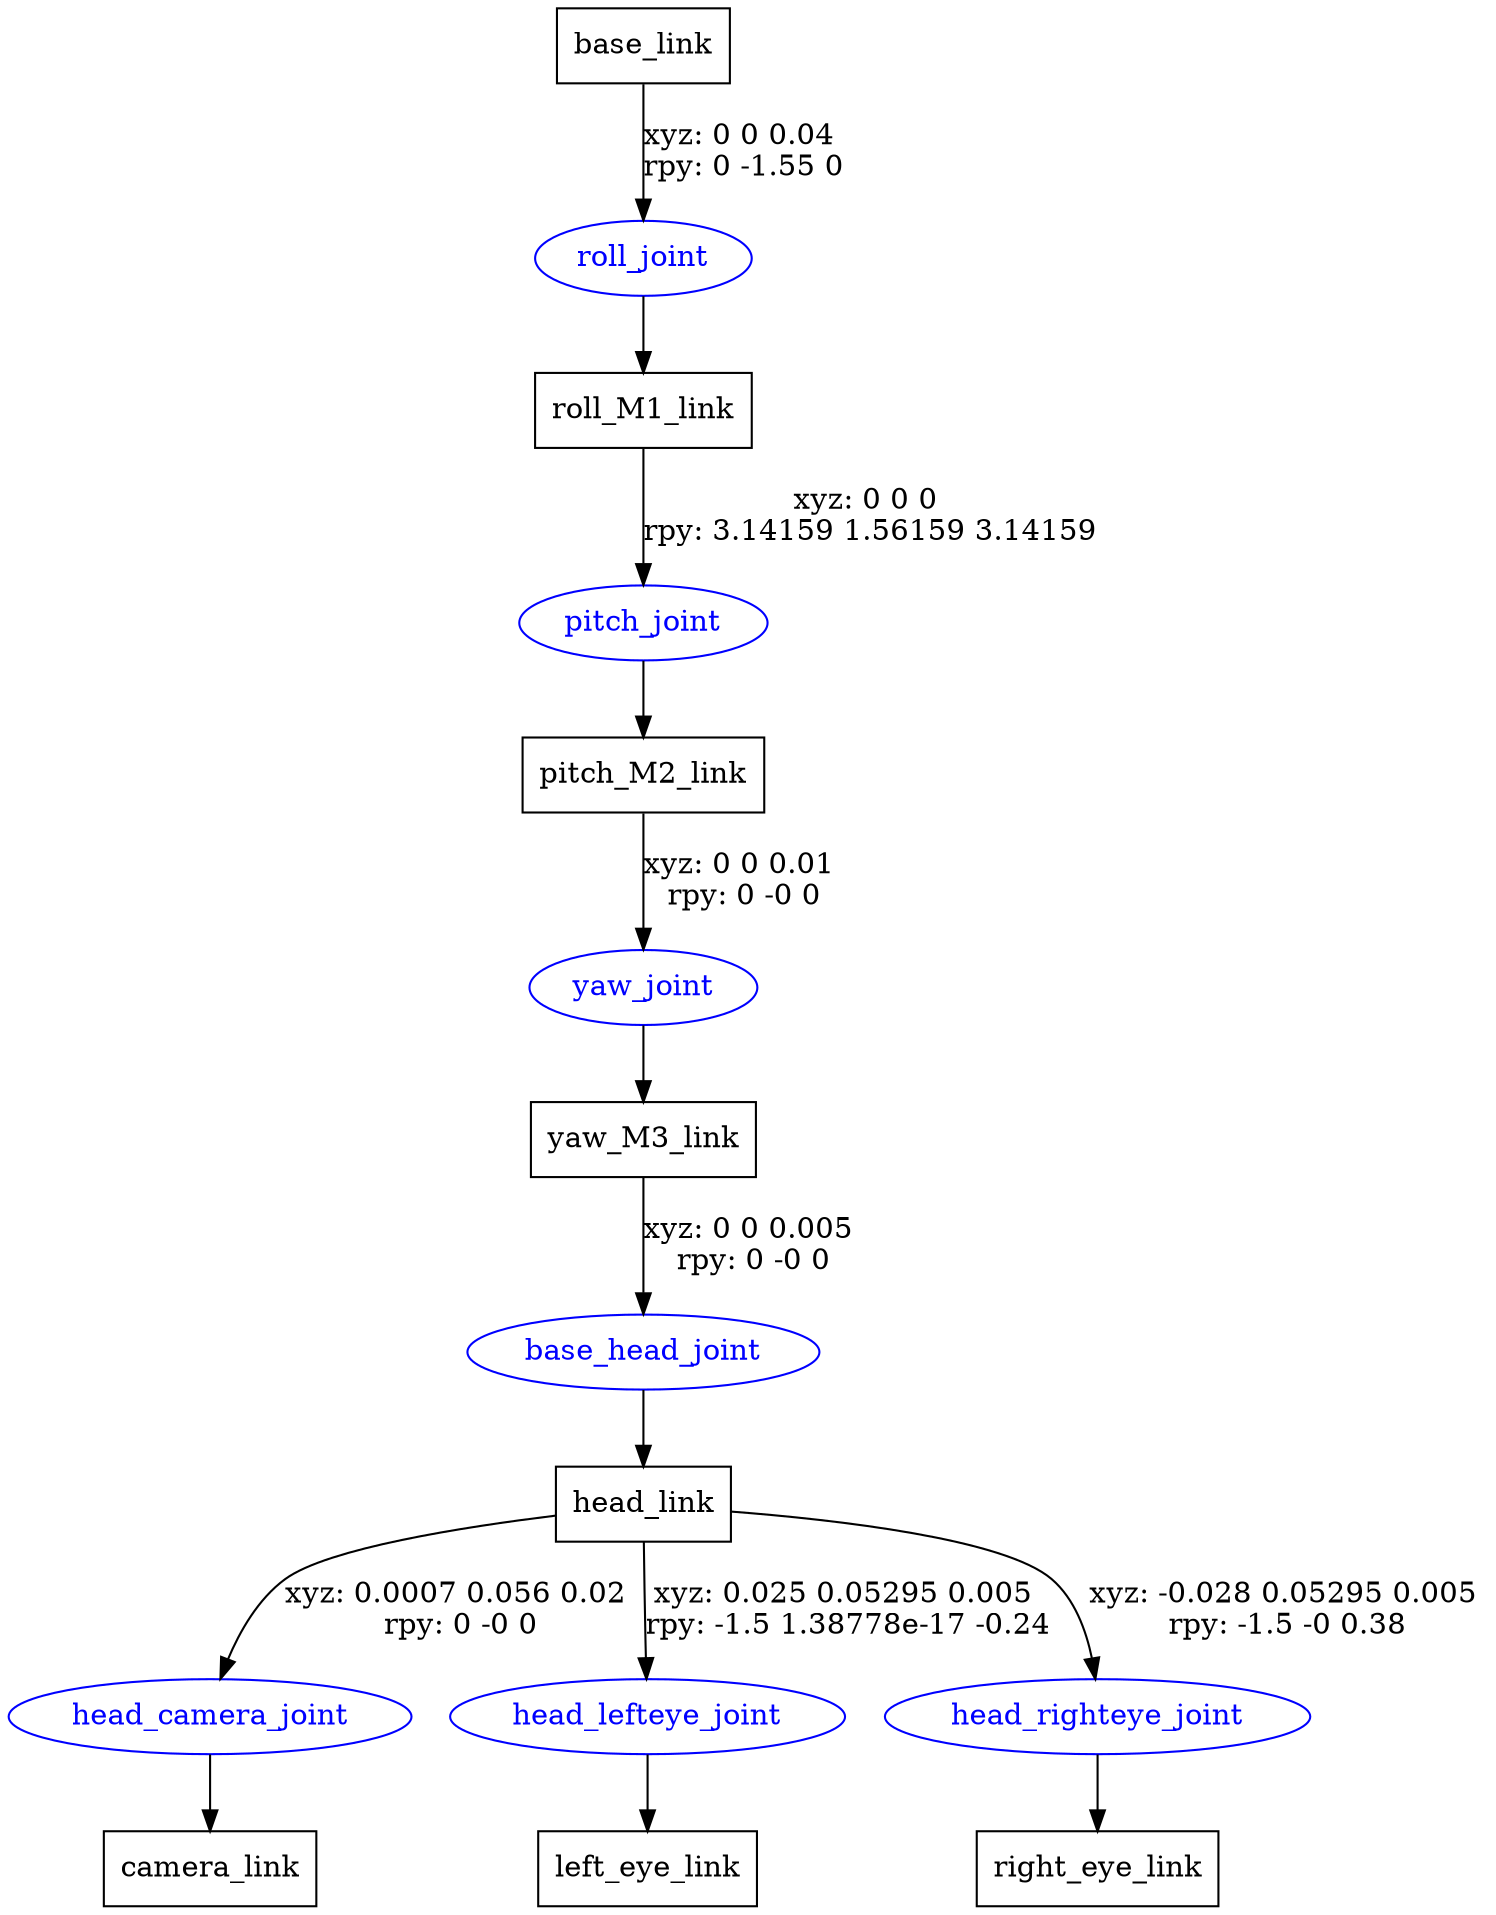 digraph G {
node [shape=box];
"base_link" [label="base_link"];
"roll_M1_link" [label="roll_M1_link"];
"pitch_M2_link" [label="pitch_M2_link"];
"yaw_M3_link" [label="yaw_M3_link"];
"head_link" [label="head_link"];
"camera_link" [label="camera_link"];
"left_eye_link" [label="left_eye_link"];
"right_eye_link" [label="right_eye_link"];
node [shape=ellipse, color=blue, fontcolor=blue];
"base_link" -> "roll_joint" [label="xyz: 0 0 0.04 \nrpy: 0 -1.55 0"]
"roll_joint" -> "roll_M1_link"
"roll_M1_link" -> "pitch_joint" [label="xyz: 0 0 0 \nrpy: 3.14159 1.56159 3.14159"]
"pitch_joint" -> "pitch_M2_link"
"pitch_M2_link" -> "yaw_joint" [label="xyz: 0 0 0.01 \nrpy: 0 -0 0"]
"yaw_joint" -> "yaw_M3_link"
"yaw_M3_link" -> "base_head_joint" [label="xyz: 0 0 0.005 \nrpy: 0 -0 0"]
"base_head_joint" -> "head_link"
"head_link" -> "head_camera_joint" [label="xyz: 0.0007 0.056 0.02 \nrpy: 0 -0 0"]
"head_camera_joint" -> "camera_link"
"head_link" -> "head_lefteye_joint" [label="xyz: 0.025 0.05295 0.005 \nrpy: -1.5 1.38778e-17 -0.24"]
"head_lefteye_joint" -> "left_eye_link"
"head_link" -> "head_righteye_joint" [label="xyz: -0.028 0.05295 0.005 \nrpy: -1.5 -0 0.38"]
"head_righteye_joint" -> "right_eye_link"
}
